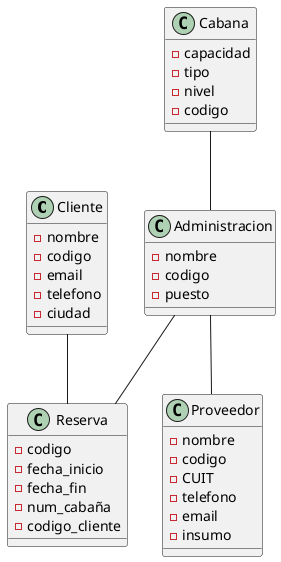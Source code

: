 @startuml Diagrama de clases

class Cliente{
    - nombre
    - codigo
    - email
    - telefono
    - ciudad
}

class Administracion{
    - nombre
    - codigo
    - puesto
}

class Cabana{
    - capacidad
    - tipo
    - nivel
    - codigo
}

class Proveedor{
    - nombre
    - codigo
    - CUIT 
    - telefono
    - email
    - insumo
}

class Reserva{
    - codigo
    - fecha_inicio
    - fecha_fin
    - num_cabaña
    - codigo_cliente
}

Cliente -- Reserva
Cabana -- Administracion
Administracion -- Reserva
Administracion -- Proveedor
